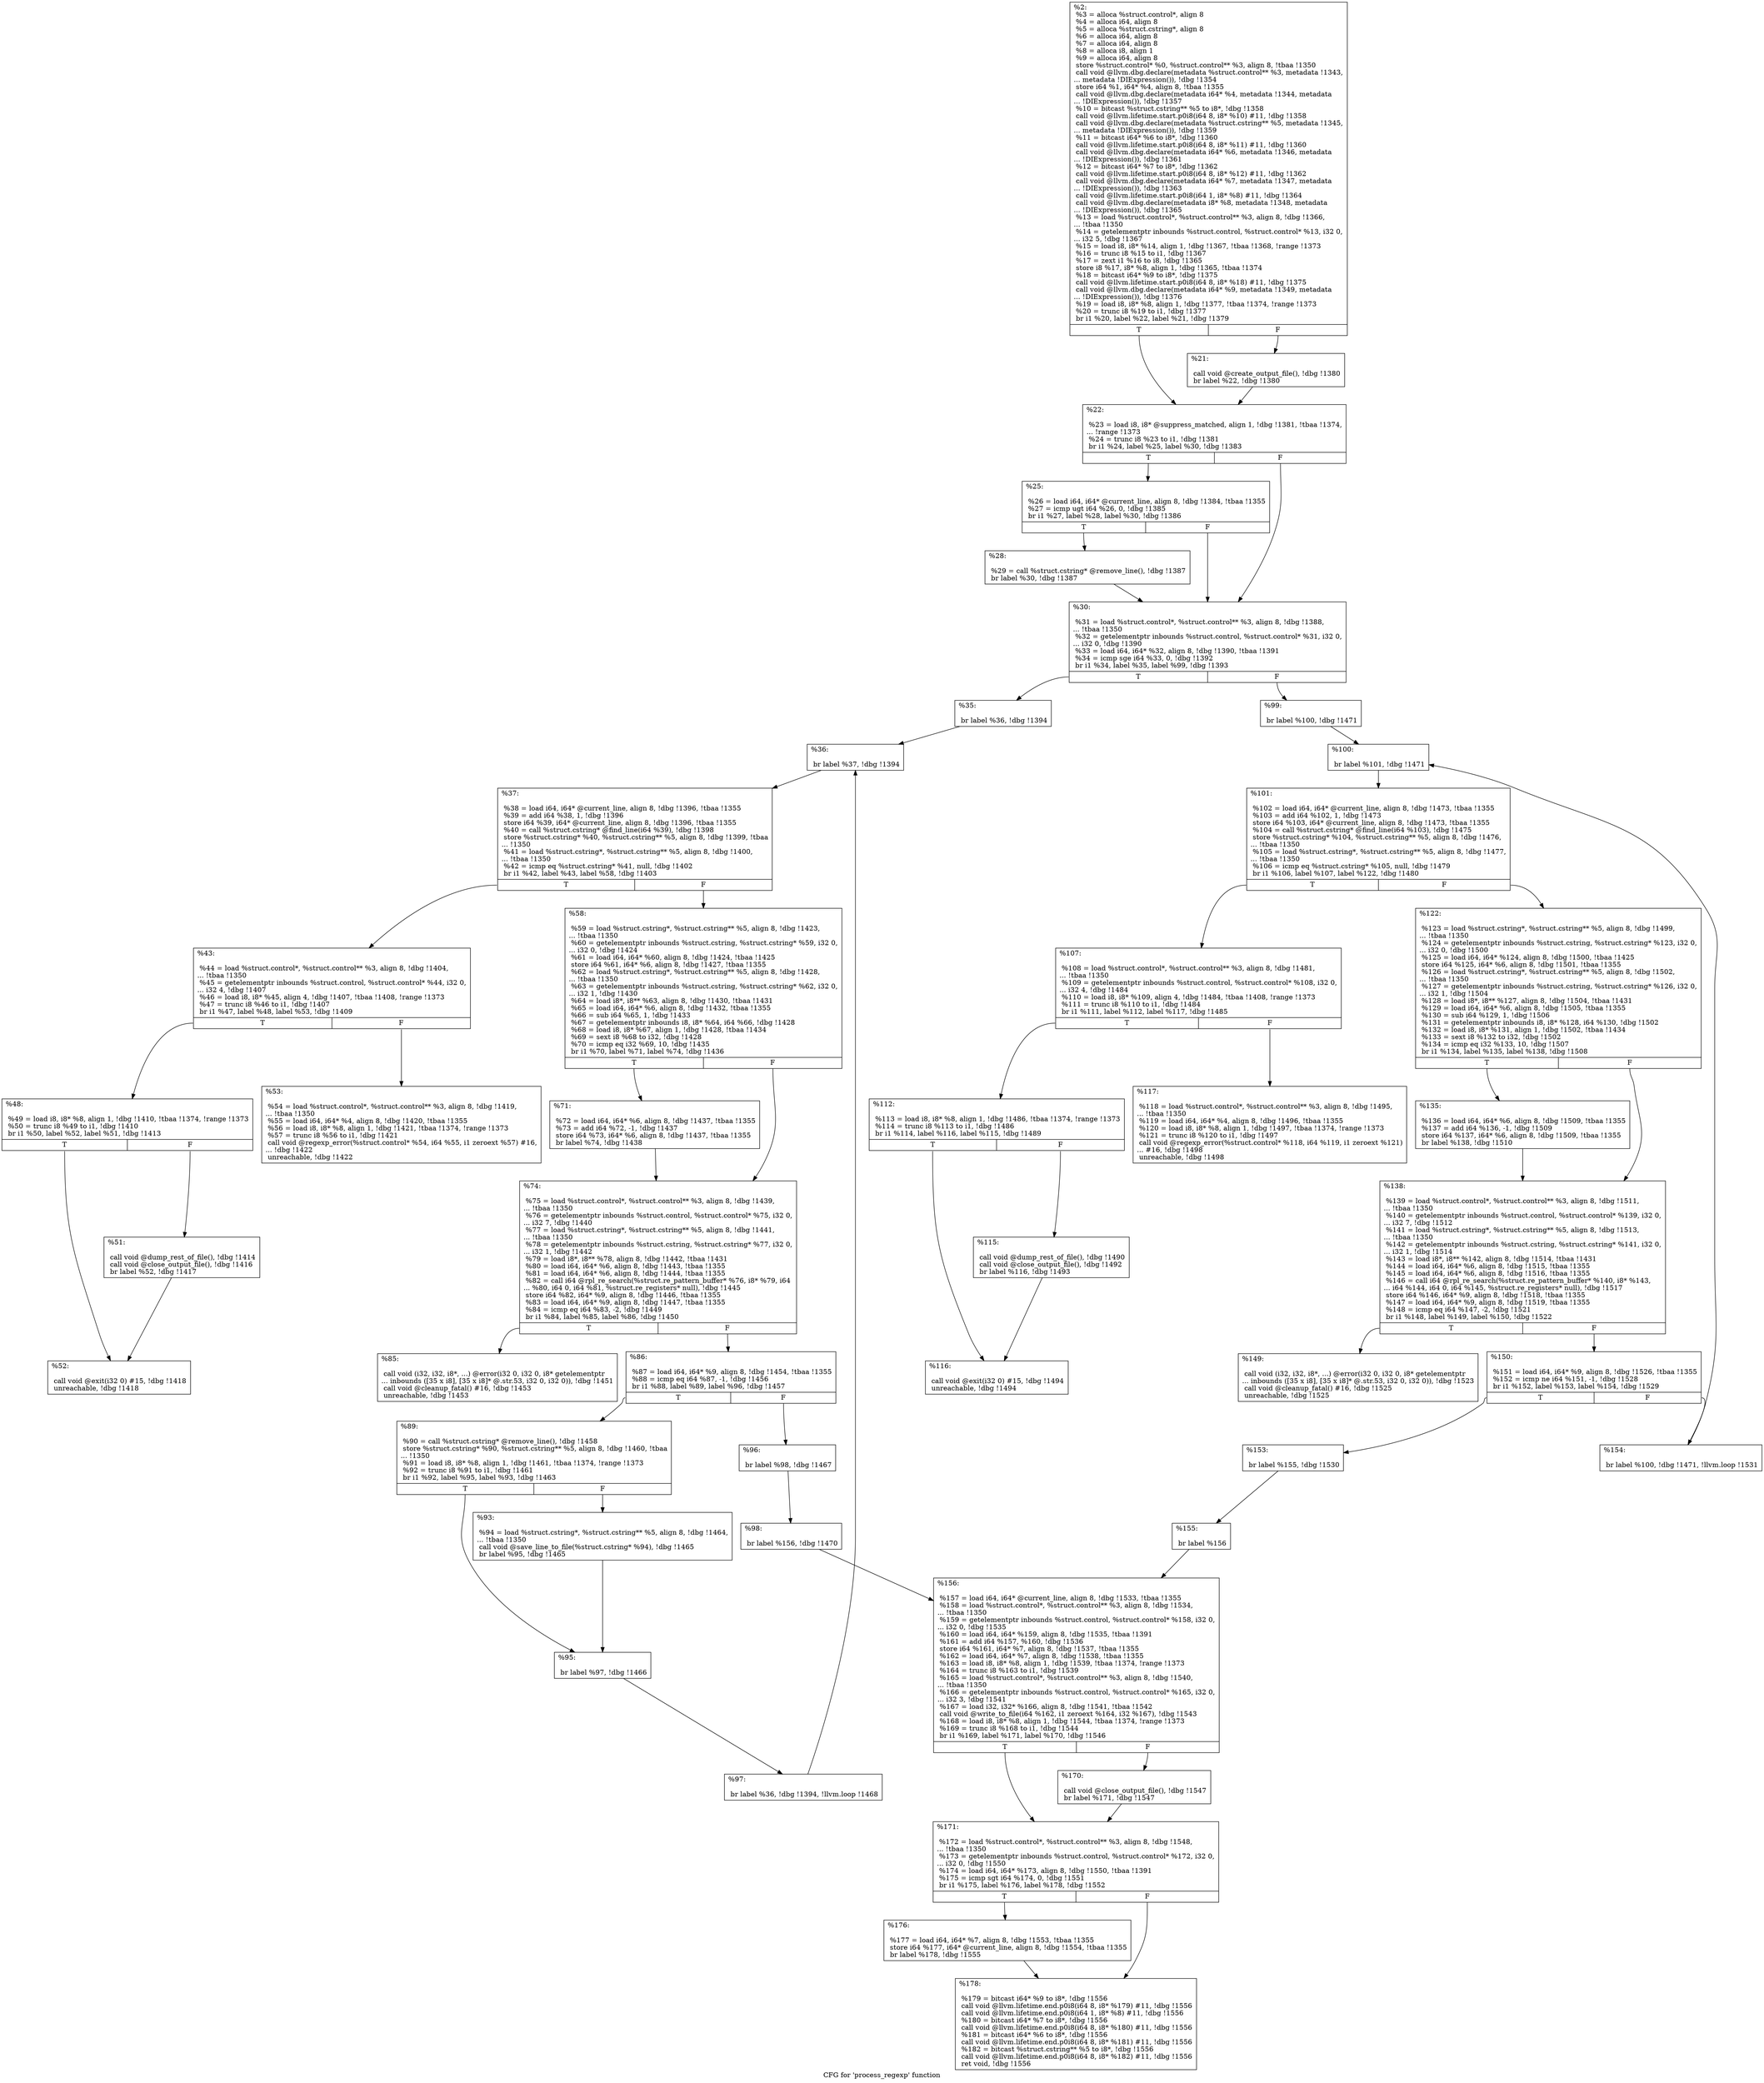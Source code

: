 digraph "CFG for 'process_regexp' function" {
	label="CFG for 'process_regexp' function";

	Node0x13374e0 [shape=record,label="{%2:\l  %3 = alloca %struct.control*, align 8\l  %4 = alloca i64, align 8\l  %5 = alloca %struct.cstring*, align 8\l  %6 = alloca i64, align 8\l  %7 = alloca i64, align 8\l  %8 = alloca i8, align 1\l  %9 = alloca i64, align 8\l  store %struct.control* %0, %struct.control** %3, align 8, !tbaa !1350\l  call void @llvm.dbg.declare(metadata %struct.control** %3, metadata !1343,\l... metadata !DIExpression()), !dbg !1354\l  store i64 %1, i64* %4, align 8, !tbaa !1355\l  call void @llvm.dbg.declare(metadata i64* %4, metadata !1344, metadata\l... !DIExpression()), !dbg !1357\l  %10 = bitcast %struct.cstring** %5 to i8*, !dbg !1358\l  call void @llvm.lifetime.start.p0i8(i64 8, i8* %10) #11, !dbg !1358\l  call void @llvm.dbg.declare(metadata %struct.cstring** %5, metadata !1345,\l... metadata !DIExpression()), !dbg !1359\l  %11 = bitcast i64* %6 to i8*, !dbg !1360\l  call void @llvm.lifetime.start.p0i8(i64 8, i8* %11) #11, !dbg !1360\l  call void @llvm.dbg.declare(metadata i64* %6, metadata !1346, metadata\l... !DIExpression()), !dbg !1361\l  %12 = bitcast i64* %7 to i8*, !dbg !1362\l  call void @llvm.lifetime.start.p0i8(i64 8, i8* %12) #11, !dbg !1362\l  call void @llvm.dbg.declare(metadata i64* %7, metadata !1347, metadata\l... !DIExpression()), !dbg !1363\l  call void @llvm.lifetime.start.p0i8(i64 1, i8* %8) #11, !dbg !1364\l  call void @llvm.dbg.declare(metadata i8* %8, metadata !1348, metadata\l... !DIExpression()), !dbg !1365\l  %13 = load %struct.control*, %struct.control** %3, align 8, !dbg !1366,\l... !tbaa !1350\l  %14 = getelementptr inbounds %struct.control, %struct.control* %13, i32 0,\l... i32 5, !dbg !1367\l  %15 = load i8, i8* %14, align 1, !dbg !1367, !tbaa !1368, !range !1373\l  %16 = trunc i8 %15 to i1, !dbg !1367\l  %17 = zext i1 %16 to i8, !dbg !1365\l  store i8 %17, i8* %8, align 1, !dbg !1365, !tbaa !1374\l  %18 = bitcast i64* %9 to i8*, !dbg !1375\l  call void @llvm.lifetime.start.p0i8(i64 8, i8* %18) #11, !dbg !1375\l  call void @llvm.dbg.declare(metadata i64* %9, metadata !1349, metadata\l... !DIExpression()), !dbg !1376\l  %19 = load i8, i8* %8, align 1, !dbg !1377, !tbaa !1374, !range !1373\l  %20 = trunc i8 %19 to i1, !dbg !1377\l  br i1 %20, label %22, label %21, !dbg !1379\l|{<s0>T|<s1>F}}"];
	Node0x13374e0:s0 -> Node0x13375e0;
	Node0x13374e0:s1 -> Node0x1337590;
	Node0x1337590 [shape=record,label="{%21:\l\l  call void @create_output_file(), !dbg !1380\l  br label %22, !dbg !1380\l}"];
	Node0x1337590 -> Node0x13375e0;
	Node0x13375e0 [shape=record,label="{%22:\l\l  %23 = load i8, i8* @suppress_matched, align 1, !dbg !1381, !tbaa !1374,\l... !range !1373\l  %24 = trunc i8 %23 to i1, !dbg !1381\l  br i1 %24, label %25, label %30, !dbg !1383\l|{<s0>T|<s1>F}}"];
	Node0x13375e0:s0 -> Node0x1337630;
	Node0x13375e0:s1 -> Node0x13376d0;
	Node0x1337630 [shape=record,label="{%25:\l\l  %26 = load i64, i64* @current_line, align 8, !dbg !1384, !tbaa !1355\l  %27 = icmp ugt i64 %26, 0, !dbg !1385\l  br i1 %27, label %28, label %30, !dbg !1386\l|{<s0>T|<s1>F}}"];
	Node0x1337630:s0 -> Node0x1337680;
	Node0x1337630:s1 -> Node0x13376d0;
	Node0x1337680 [shape=record,label="{%28:\l\l  %29 = call %struct.cstring* @remove_line(), !dbg !1387\l  br label %30, !dbg !1387\l}"];
	Node0x1337680 -> Node0x13376d0;
	Node0x13376d0 [shape=record,label="{%30:\l\l  %31 = load %struct.control*, %struct.control** %3, align 8, !dbg !1388,\l... !tbaa !1350\l  %32 = getelementptr inbounds %struct.control, %struct.control* %31, i32 0,\l... i32 0, !dbg !1390\l  %33 = load i64, i64* %32, align 8, !dbg !1390, !tbaa !1391\l  %34 = icmp sge i64 %33, 0, !dbg !1392\l  br i1 %34, label %35, label %99, !dbg !1393\l|{<s0>T|<s1>F}}"];
	Node0x13376d0:s0 -> Node0x1337720;
	Node0x13376d0:s1 -> Node0x1337d10;
	Node0x1337720 [shape=record,label="{%35:\l\l  br label %36, !dbg !1394\l}"];
	Node0x1337720 -> Node0x1337770;
	Node0x1337770 [shape=record,label="{%36:\l\l  br label %37, !dbg !1394\l}"];
	Node0x1337770 -> Node0x13377c0;
	Node0x13377c0 [shape=record,label="{%37:\l\l  %38 = load i64, i64* @current_line, align 8, !dbg !1396, !tbaa !1355\l  %39 = add i64 %38, 1, !dbg !1396\l  store i64 %39, i64* @current_line, align 8, !dbg !1396, !tbaa !1355\l  %40 = call %struct.cstring* @find_line(i64 %39), !dbg !1398\l  store %struct.cstring* %40, %struct.cstring** %5, align 8, !dbg !1399, !tbaa\l... !1350\l  %41 = load %struct.cstring*, %struct.cstring** %5, align 8, !dbg !1400,\l... !tbaa !1350\l  %42 = icmp eq %struct.cstring* %41, null, !dbg !1402\l  br i1 %42, label %43, label %58, !dbg !1403\l|{<s0>T|<s1>F}}"];
	Node0x13377c0:s0 -> Node0x1337810;
	Node0x13377c0:s1 -> Node0x13379a0;
	Node0x1337810 [shape=record,label="{%43:\l\l  %44 = load %struct.control*, %struct.control** %3, align 8, !dbg !1404,\l... !tbaa !1350\l  %45 = getelementptr inbounds %struct.control, %struct.control* %44, i32 0,\l... i32 4, !dbg !1407\l  %46 = load i8, i8* %45, align 4, !dbg !1407, !tbaa !1408, !range !1373\l  %47 = trunc i8 %46 to i1, !dbg !1407\l  br i1 %47, label %48, label %53, !dbg !1409\l|{<s0>T|<s1>F}}"];
	Node0x1337810:s0 -> Node0x1337860;
	Node0x1337810:s1 -> Node0x1337950;
	Node0x1337860 [shape=record,label="{%48:\l\l  %49 = load i8, i8* %8, align 1, !dbg !1410, !tbaa !1374, !range !1373\l  %50 = trunc i8 %49 to i1, !dbg !1410\l  br i1 %50, label %52, label %51, !dbg !1413\l|{<s0>T|<s1>F}}"];
	Node0x1337860:s0 -> Node0x1337900;
	Node0x1337860:s1 -> Node0x13378b0;
	Node0x13378b0 [shape=record,label="{%51:\l\l  call void @dump_rest_of_file(), !dbg !1414\l  call void @close_output_file(), !dbg !1416\l  br label %52, !dbg !1417\l}"];
	Node0x13378b0 -> Node0x1337900;
	Node0x1337900 [shape=record,label="{%52:\l\l  call void @exit(i32 0) #15, !dbg !1418\l  unreachable, !dbg !1418\l}"];
	Node0x1337950 [shape=record,label="{%53:\l\l  %54 = load %struct.control*, %struct.control** %3, align 8, !dbg !1419,\l... !tbaa !1350\l  %55 = load i64, i64* %4, align 8, !dbg !1420, !tbaa !1355\l  %56 = load i8, i8* %8, align 1, !dbg !1421, !tbaa !1374, !range !1373\l  %57 = trunc i8 %56 to i1, !dbg !1421\l  call void @regexp_error(%struct.control* %54, i64 %55, i1 zeroext %57) #16,\l... !dbg !1422\l  unreachable, !dbg !1422\l}"];
	Node0x13379a0 [shape=record,label="{%58:\l\l  %59 = load %struct.cstring*, %struct.cstring** %5, align 8, !dbg !1423,\l... !tbaa !1350\l  %60 = getelementptr inbounds %struct.cstring, %struct.cstring* %59, i32 0,\l... i32 0, !dbg !1424\l  %61 = load i64, i64* %60, align 8, !dbg !1424, !tbaa !1425\l  store i64 %61, i64* %6, align 8, !dbg !1427, !tbaa !1355\l  %62 = load %struct.cstring*, %struct.cstring** %5, align 8, !dbg !1428,\l... !tbaa !1350\l  %63 = getelementptr inbounds %struct.cstring, %struct.cstring* %62, i32 0,\l... i32 1, !dbg !1430\l  %64 = load i8*, i8** %63, align 8, !dbg !1430, !tbaa !1431\l  %65 = load i64, i64* %6, align 8, !dbg !1432, !tbaa !1355\l  %66 = sub i64 %65, 1, !dbg !1433\l  %67 = getelementptr inbounds i8, i8* %64, i64 %66, !dbg !1428\l  %68 = load i8, i8* %67, align 1, !dbg !1428, !tbaa !1434\l  %69 = sext i8 %68 to i32, !dbg !1428\l  %70 = icmp eq i32 %69, 10, !dbg !1435\l  br i1 %70, label %71, label %74, !dbg !1436\l|{<s0>T|<s1>F}}"];
	Node0x13379a0:s0 -> Node0x13379f0;
	Node0x13379a0:s1 -> Node0x1337a40;
	Node0x13379f0 [shape=record,label="{%71:\l\l  %72 = load i64, i64* %6, align 8, !dbg !1437, !tbaa !1355\l  %73 = add i64 %72, -1, !dbg !1437\l  store i64 %73, i64* %6, align 8, !dbg !1437, !tbaa !1355\l  br label %74, !dbg !1438\l}"];
	Node0x13379f0 -> Node0x1337a40;
	Node0x1337a40 [shape=record,label="{%74:\l\l  %75 = load %struct.control*, %struct.control** %3, align 8, !dbg !1439,\l... !tbaa !1350\l  %76 = getelementptr inbounds %struct.control, %struct.control* %75, i32 0,\l... i32 7, !dbg !1440\l  %77 = load %struct.cstring*, %struct.cstring** %5, align 8, !dbg !1441,\l... !tbaa !1350\l  %78 = getelementptr inbounds %struct.cstring, %struct.cstring* %77, i32 0,\l... i32 1, !dbg !1442\l  %79 = load i8*, i8** %78, align 8, !dbg !1442, !tbaa !1431\l  %80 = load i64, i64* %6, align 8, !dbg !1443, !tbaa !1355\l  %81 = load i64, i64* %6, align 8, !dbg !1444, !tbaa !1355\l  %82 = call i64 @rpl_re_search(%struct.re_pattern_buffer* %76, i8* %79, i64\l... %80, i64 0, i64 %81, %struct.re_registers* null), !dbg !1445\l  store i64 %82, i64* %9, align 8, !dbg !1446, !tbaa !1355\l  %83 = load i64, i64* %9, align 8, !dbg !1447, !tbaa !1355\l  %84 = icmp eq i64 %83, -2, !dbg !1449\l  br i1 %84, label %85, label %86, !dbg !1450\l|{<s0>T|<s1>F}}"];
	Node0x1337a40:s0 -> Node0x1337a90;
	Node0x1337a40:s1 -> Node0x1337ae0;
	Node0x1337a90 [shape=record,label="{%85:\l\l  call void (i32, i32, i8*, ...) @error(i32 0, i32 0, i8* getelementptr\l... inbounds ([35 x i8], [35 x i8]* @.str.53, i32 0, i32 0)), !dbg !1451\l  call void @cleanup_fatal() #16, !dbg !1453\l  unreachable, !dbg !1453\l}"];
	Node0x1337ae0 [shape=record,label="{%86:\l\l  %87 = load i64, i64* %9, align 8, !dbg !1454, !tbaa !1355\l  %88 = icmp eq i64 %87, -1, !dbg !1456\l  br i1 %88, label %89, label %96, !dbg !1457\l|{<s0>T|<s1>F}}"];
	Node0x1337ae0:s0 -> Node0x1337b30;
	Node0x1337ae0:s1 -> Node0x1337c20;
	Node0x1337b30 [shape=record,label="{%89:\l\l  %90 = call %struct.cstring* @remove_line(), !dbg !1458\l  store %struct.cstring* %90, %struct.cstring** %5, align 8, !dbg !1460, !tbaa\l... !1350\l  %91 = load i8, i8* %8, align 1, !dbg !1461, !tbaa !1374, !range !1373\l  %92 = trunc i8 %91 to i1, !dbg !1461\l  br i1 %92, label %95, label %93, !dbg !1463\l|{<s0>T|<s1>F}}"];
	Node0x1337b30:s0 -> Node0x1337bd0;
	Node0x1337b30:s1 -> Node0x1337b80;
	Node0x1337b80 [shape=record,label="{%93:\l\l  %94 = load %struct.cstring*, %struct.cstring** %5, align 8, !dbg !1464,\l... !tbaa !1350\l  call void @save_line_to_file(%struct.cstring* %94), !dbg !1465\l  br label %95, !dbg !1465\l}"];
	Node0x1337b80 -> Node0x1337bd0;
	Node0x1337bd0 [shape=record,label="{%95:\l\l  br label %97, !dbg !1466\l}"];
	Node0x1337bd0 -> Node0x1337c70;
	Node0x1337c20 [shape=record,label="{%96:\l\l  br label %98, !dbg !1467\l}"];
	Node0x1337c20 -> Node0x1337cc0;
	Node0x1337c70 [shape=record,label="{%97:\l\l  br label %36, !dbg !1394, !llvm.loop !1468\l}"];
	Node0x1337c70 -> Node0x1337770;
	Node0x1337cc0 [shape=record,label="{%98:\l\l  br label %156, !dbg !1470\l}"];
	Node0x1337cc0 -> Node0x1338210;
	Node0x1337d10 [shape=record,label="{%99:\l\l  br label %100, !dbg !1471\l}"];
	Node0x1337d10 -> Node0x1337d60;
	Node0x1337d60 [shape=record,label="{%100:\l\l  br label %101, !dbg !1471\l}"];
	Node0x1337d60 -> Node0x1337db0;
	Node0x1337db0 [shape=record,label="{%101:\l\l  %102 = load i64, i64* @current_line, align 8, !dbg !1473, !tbaa !1355\l  %103 = add i64 %102, 1, !dbg !1473\l  store i64 %103, i64* @current_line, align 8, !dbg !1473, !tbaa !1355\l  %104 = call %struct.cstring* @find_line(i64 %103), !dbg !1475\l  store %struct.cstring* %104, %struct.cstring** %5, align 8, !dbg !1476,\l... !tbaa !1350\l  %105 = load %struct.cstring*, %struct.cstring** %5, align 8, !dbg !1477,\l... !tbaa !1350\l  %106 = icmp eq %struct.cstring* %105, null, !dbg !1479\l  br i1 %106, label %107, label %122, !dbg !1480\l|{<s0>T|<s1>F}}"];
	Node0x1337db0:s0 -> Node0x1337e00;
	Node0x1337db0:s1 -> Node0x1337f90;
	Node0x1337e00 [shape=record,label="{%107:\l\l  %108 = load %struct.control*, %struct.control** %3, align 8, !dbg !1481,\l... !tbaa !1350\l  %109 = getelementptr inbounds %struct.control, %struct.control* %108, i32 0,\l... i32 4, !dbg !1484\l  %110 = load i8, i8* %109, align 4, !dbg !1484, !tbaa !1408, !range !1373\l  %111 = trunc i8 %110 to i1, !dbg !1484\l  br i1 %111, label %112, label %117, !dbg !1485\l|{<s0>T|<s1>F}}"];
	Node0x1337e00:s0 -> Node0x1337e50;
	Node0x1337e00:s1 -> Node0x1337f40;
	Node0x1337e50 [shape=record,label="{%112:\l\l  %113 = load i8, i8* %8, align 1, !dbg !1486, !tbaa !1374, !range !1373\l  %114 = trunc i8 %113 to i1, !dbg !1486\l  br i1 %114, label %116, label %115, !dbg !1489\l|{<s0>T|<s1>F}}"];
	Node0x1337e50:s0 -> Node0x1337ef0;
	Node0x1337e50:s1 -> Node0x1337ea0;
	Node0x1337ea0 [shape=record,label="{%115:\l\l  call void @dump_rest_of_file(), !dbg !1490\l  call void @close_output_file(), !dbg !1492\l  br label %116, !dbg !1493\l}"];
	Node0x1337ea0 -> Node0x1337ef0;
	Node0x1337ef0 [shape=record,label="{%116:\l\l  call void @exit(i32 0) #15, !dbg !1494\l  unreachable, !dbg !1494\l}"];
	Node0x1337f40 [shape=record,label="{%117:\l\l  %118 = load %struct.control*, %struct.control** %3, align 8, !dbg !1495,\l... !tbaa !1350\l  %119 = load i64, i64* %4, align 8, !dbg !1496, !tbaa !1355\l  %120 = load i8, i8* %8, align 1, !dbg !1497, !tbaa !1374, !range !1373\l  %121 = trunc i8 %120 to i1, !dbg !1497\l  call void @regexp_error(%struct.control* %118, i64 %119, i1 zeroext %121)\l... #16, !dbg !1498\l  unreachable, !dbg !1498\l}"];
	Node0x1337f90 [shape=record,label="{%122:\l\l  %123 = load %struct.cstring*, %struct.cstring** %5, align 8, !dbg !1499,\l... !tbaa !1350\l  %124 = getelementptr inbounds %struct.cstring, %struct.cstring* %123, i32 0,\l... i32 0, !dbg !1500\l  %125 = load i64, i64* %124, align 8, !dbg !1500, !tbaa !1425\l  store i64 %125, i64* %6, align 8, !dbg !1501, !tbaa !1355\l  %126 = load %struct.cstring*, %struct.cstring** %5, align 8, !dbg !1502,\l... !tbaa !1350\l  %127 = getelementptr inbounds %struct.cstring, %struct.cstring* %126, i32 0,\l... i32 1, !dbg !1504\l  %128 = load i8*, i8** %127, align 8, !dbg !1504, !tbaa !1431\l  %129 = load i64, i64* %6, align 8, !dbg !1505, !tbaa !1355\l  %130 = sub i64 %129, 1, !dbg !1506\l  %131 = getelementptr inbounds i8, i8* %128, i64 %130, !dbg !1502\l  %132 = load i8, i8* %131, align 1, !dbg !1502, !tbaa !1434\l  %133 = sext i8 %132 to i32, !dbg !1502\l  %134 = icmp eq i32 %133, 10, !dbg !1507\l  br i1 %134, label %135, label %138, !dbg !1508\l|{<s0>T|<s1>F}}"];
	Node0x1337f90:s0 -> Node0x1337fe0;
	Node0x1337f90:s1 -> Node0x1338030;
	Node0x1337fe0 [shape=record,label="{%135:\l\l  %136 = load i64, i64* %6, align 8, !dbg !1509, !tbaa !1355\l  %137 = add i64 %136, -1, !dbg !1509\l  store i64 %137, i64* %6, align 8, !dbg !1509, !tbaa !1355\l  br label %138, !dbg !1510\l}"];
	Node0x1337fe0 -> Node0x1338030;
	Node0x1338030 [shape=record,label="{%138:\l\l  %139 = load %struct.control*, %struct.control** %3, align 8, !dbg !1511,\l... !tbaa !1350\l  %140 = getelementptr inbounds %struct.control, %struct.control* %139, i32 0,\l... i32 7, !dbg !1512\l  %141 = load %struct.cstring*, %struct.cstring** %5, align 8, !dbg !1513,\l... !tbaa !1350\l  %142 = getelementptr inbounds %struct.cstring, %struct.cstring* %141, i32 0,\l... i32 1, !dbg !1514\l  %143 = load i8*, i8** %142, align 8, !dbg !1514, !tbaa !1431\l  %144 = load i64, i64* %6, align 8, !dbg !1515, !tbaa !1355\l  %145 = load i64, i64* %6, align 8, !dbg !1516, !tbaa !1355\l  %146 = call i64 @rpl_re_search(%struct.re_pattern_buffer* %140, i8* %143,\l... i64 %144, i64 0, i64 %145, %struct.re_registers* null), !dbg !1517\l  store i64 %146, i64* %9, align 8, !dbg !1518, !tbaa !1355\l  %147 = load i64, i64* %9, align 8, !dbg !1519, !tbaa !1355\l  %148 = icmp eq i64 %147, -2, !dbg !1521\l  br i1 %148, label %149, label %150, !dbg !1522\l|{<s0>T|<s1>F}}"];
	Node0x1338030:s0 -> Node0x1338080;
	Node0x1338030:s1 -> Node0x13380d0;
	Node0x1338080 [shape=record,label="{%149:\l\l  call void (i32, i32, i8*, ...) @error(i32 0, i32 0, i8* getelementptr\l... inbounds ([35 x i8], [35 x i8]* @.str.53, i32 0, i32 0)), !dbg !1523\l  call void @cleanup_fatal() #16, !dbg !1525\l  unreachable, !dbg !1525\l}"];
	Node0x13380d0 [shape=record,label="{%150:\l\l  %151 = load i64, i64* %9, align 8, !dbg !1526, !tbaa !1355\l  %152 = icmp ne i64 %151, -1, !dbg !1528\l  br i1 %152, label %153, label %154, !dbg !1529\l|{<s0>T|<s1>F}}"];
	Node0x13380d0:s0 -> Node0x1338120;
	Node0x13380d0:s1 -> Node0x1338170;
	Node0x1338120 [shape=record,label="{%153:\l\l  br label %155, !dbg !1530\l}"];
	Node0x1338120 -> Node0x13381c0;
	Node0x1338170 [shape=record,label="{%154:\l\l  br label %100, !dbg !1471, !llvm.loop !1531\l}"];
	Node0x1338170 -> Node0x1337d60;
	Node0x13381c0 [shape=record,label="{%155:\l\l  br label %156\l}"];
	Node0x13381c0 -> Node0x1338210;
	Node0x1338210 [shape=record,label="{%156:\l\l  %157 = load i64, i64* @current_line, align 8, !dbg !1533, !tbaa !1355\l  %158 = load %struct.control*, %struct.control** %3, align 8, !dbg !1534,\l... !tbaa !1350\l  %159 = getelementptr inbounds %struct.control, %struct.control* %158, i32 0,\l... i32 0, !dbg !1535\l  %160 = load i64, i64* %159, align 8, !dbg !1535, !tbaa !1391\l  %161 = add i64 %157, %160, !dbg !1536\l  store i64 %161, i64* %7, align 8, !dbg !1537, !tbaa !1355\l  %162 = load i64, i64* %7, align 8, !dbg !1538, !tbaa !1355\l  %163 = load i8, i8* %8, align 1, !dbg !1539, !tbaa !1374, !range !1373\l  %164 = trunc i8 %163 to i1, !dbg !1539\l  %165 = load %struct.control*, %struct.control** %3, align 8, !dbg !1540,\l... !tbaa !1350\l  %166 = getelementptr inbounds %struct.control, %struct.control* %165, i32 0,\l... i32 3, !dbg !1541\l  %167 = load i32, i32* %166, align 8, !dbg !1541, !tbaa !1542\l  call void @write_to_file(i64 %162, i1 zeroext %164, i32 %167), !dbg !1543\l  %168 = load i8, i8* %8, align 1, !dbg !1544, !tbaa !1374, !range !1373\l  %169 = trunc i8 %168 to i1, !dbg !1544\l  br i1 %169, label %171, label %170, !dbg !1546\l|{<s0>T|<s1>F}}"];
	Node0x1338210:s0 -> Node0x13382b0;
	Node0x1338210:s1 -> Node0x1338260;
	Node0x1338260 [shape=record,label="{%170:\l\l  call void @close_output_file(), !dbg !1547\l  br label %171, !dbg !1547\l}"];
	Node0x1338260 -> Node0x13382b0;
	Node0x13382b0 [shape=record,label="{%171:\l\l  %172 = load %struct.control*, %struct.control** %3, align 8, !dbg !1548,\l... !tbaa !1350\l  %173 = getelementptr inbounds %struct.control, %struct.control* %172, i32 0,\l... i32 0, !dbg !1550\l  %174 = load i64, i64* %173, align 8, !dbg !1550, !tbaa !1391\l  %175 = icmp sgt i64 %174, 0, !dbg !1551\l  br i1 %175, label %176, label %178, !dbg !1552\l|{<s0>T|<s1>F}}"];
	Node0x13382b0:s0 -> Node0x1338300;
	Node0x13382b0:s1 -> Node0x1338350;
	Node0x1338300 [shape=record,label="{%176:\l\l  %177 = load i64, i64* %7, align 8, !dbg !1553, !tbaa !1355\l  store i64 %177, i64* @current_line, align 8, !dbg !1554, !tbaa !1355\l  br label %178, !dbg !1555\l}"];
	Node0x1338300 -> Node0x1338350;
	Node0x1338350 [shape=record,label="{%178:\l\l  %179 = bitcast i64* %9 to i8*, !dbg !1556\l  call void @llvm.lifetime.end.p0i8(i64 8, i8* %179) #11, !dbg !1556\l  call void @llvm.lifetime.end.p0i8(i64 1, i8* %8) #11, !dbg !1556\l  %180 = bitcast i64* %7 to i8*, !dbg !1556\l  call void @llvm.lifetime.end.p0i8(i64 8, i8* %180) #11, !dbg !1556\l  %181 = bitcast i64* %6 to i8*, !dbg !1556\l  call void @llvm.lifetime.end.p0i8(i64 8, i8* %181) #11, !dbg !1556\l  %182 = bitcast %struct.cstring** %5 to i8*, !dbg !1556\l  call void @llvm.lifetime.end.p0i8(i64 8, i8* %182) #11, !dbg !1556\l  ret void, !dbg !1556\l}"];
}
